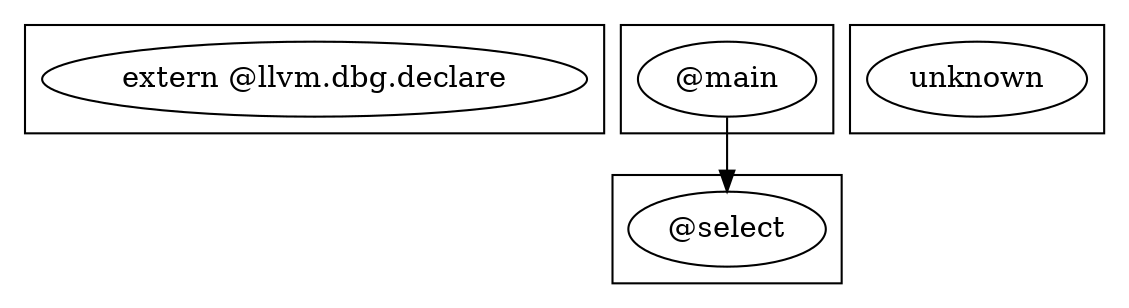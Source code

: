 digraph {
    subgraph cluster_0 {
        233 [label="extern @llvm.dbg.declare"];
    }
    subgraph cluster_1 {
        227 [label="@main"];
    }
    subgraph cluster_2 {
        23 [label="@select"];
    }
    subgraph cluster_3 {
        -100 [label=unknown];
    }
    227 -> 23 [label=""];
}